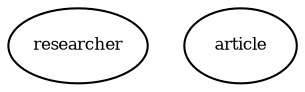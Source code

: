 digraph RGL__DirectedAdjacencyGraph {
    researcher [
        fontsize = 8,
        label = researcher
    ]

    article [
        fontsize = 8,
        label = article
    ]
}
